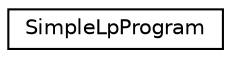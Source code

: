 digraph "Graphical Class Hierarchy"
{
 // LATEX_PDF_SIZE
  edge [fontname="Helvetica",fontsize="10",labelfontname="Helvetica",labelfontsize="10"];
  node [fontname="Helvetica",fontsize="10",shape=record];
  rankdir="LR";
  Node0 [label="SimpleLpProgram",height=0.2,width=0.4,color="black", fillcolor="white", style="filled",URL="$classSimpleLpProgram.html",tooltip=" "];
}
